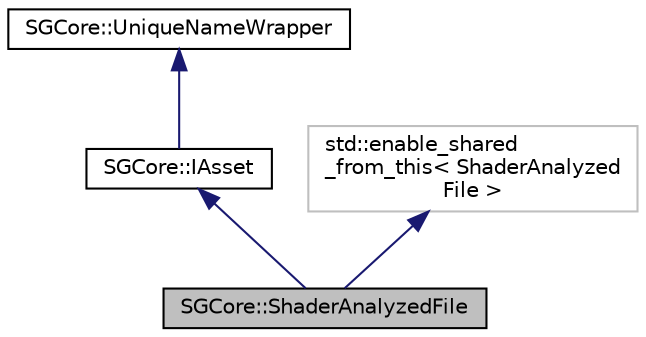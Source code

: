 digraph "SGCore::ShaderAnalyzedFile"
{
 // LATEX_PDF_SIZE
  edge [fontname="Helvetica",fontsize="10",labelfontname="Helvetica",labelfontsize="10"];
  node [fontname="Helvetica",fontsize="10",shape=record];
  Node1 [label="SGCore::ShaderAnalyzedFile",height=0.2,width=0.4,color="black", fillcolor="grey75", style="filled", fontcolor="black",tooltip=" "];
  Node2 -> Node1 [dir="back",color="midnightblue",fontsize="10",style="solid"];
  Node2 [label="SGCore::IAsset",height=0.2,width=0.4,color="black", fillcolor="white", style="filled",URL="$classSGCore_1_1IAsset.html",tooltip=" "];
  Node3 -> Node2 [dir="back",color="midnightblue",fontsize="10",style="solid"];
  Node3 [label="SGCore::UniqueNameWrapper",height=0.2,width=0.4,color="black", fillcolor="white", style="filled",URL="$classSGCore_1_1UniqueNameWrapper.html",tooltip=" "];
  Node4 -> Node1 [dir="back",color="midnightblue",fontsize="10",style="solid"];
  Node4 [label="std::enable_shared\l_from_this\< ShaderAnalyzed\lFile \>",height=0.2,width=0.4,color="grey75", fillcolor="white", style="filled",tooltip=" "];
}
